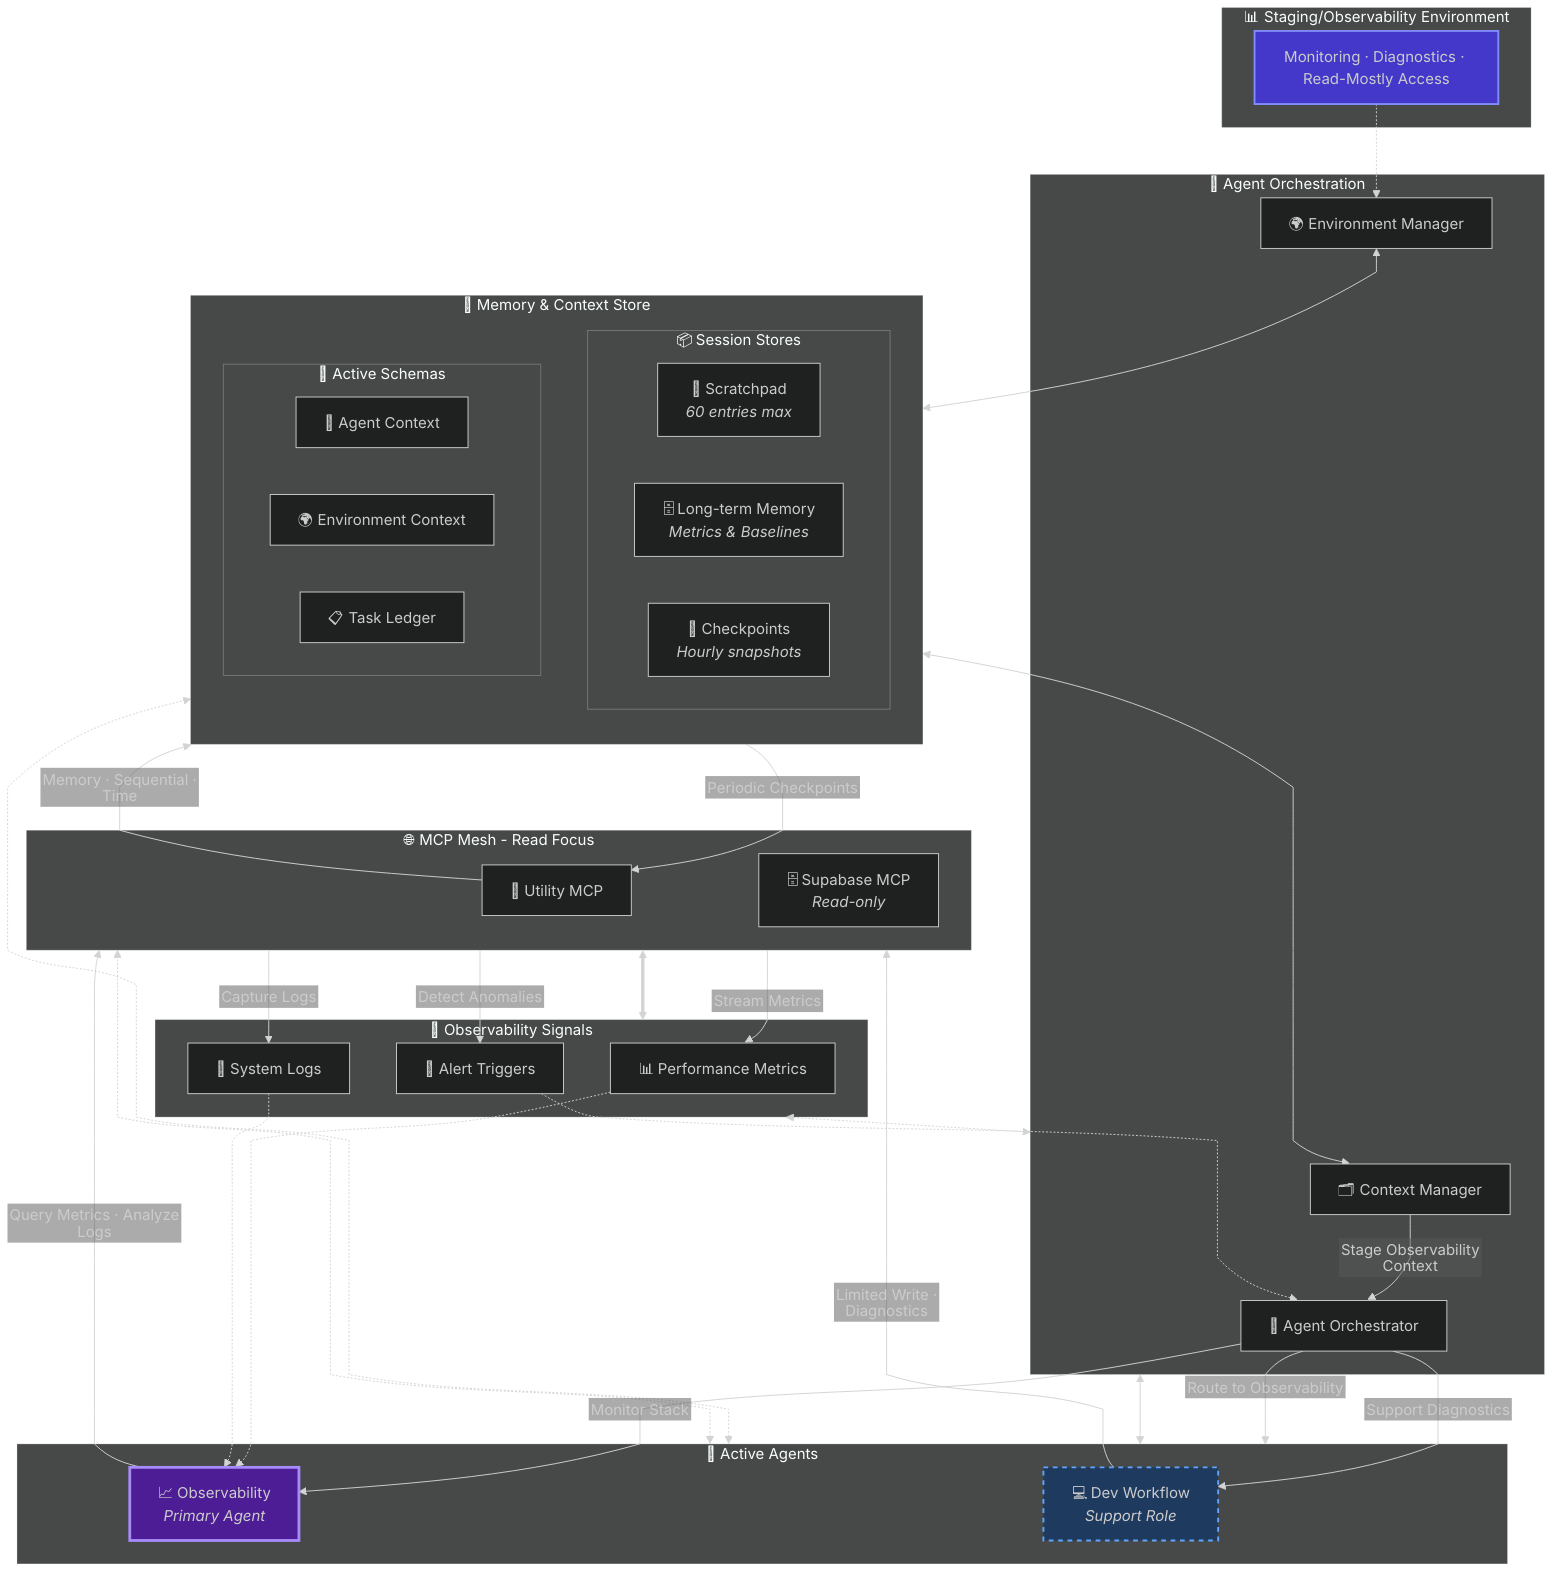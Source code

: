 %%{init: { "theme": "dark", "fontFamily": "Inter", "flowchart": { "htmlLabels": false, "curve": "monotoneX" } }}%%
flowchart TB
    subgraph ENV["📊 Staging/Observability Environment"]
        direction TB
        ENV_LABEL["Monitoring · Diagnostics · Read-Mostly Access"]
    end

    subgraph ORCH["🧠 Agent Orchestration"]
        direction TB
        AO["🤖 Agent Orchestrator"]
        CM["🗂️ Context Manager"]
        EM["🌍 Environment Manager"]
    end

    subgraph AGENTS["👥 Active Agents"]
        direction LR
        OBS["📈 Observability<br/><i>Primary Agent</i>"]
        DEV["💻 Dev Workflow<br/><i>Support Role</i>"]
    end

    subgraph MEMORY["🧠 Memory & Context Store"]
        direction TB
        subgraph STORES["📦 Session Stores"]
            direction LR
            SCRATCH["📝 Scratchpad<br/><i>60 entries max</i>"]
            LTM["🗄️ Long-term Memory<br/><i>Metrics & Baselines</i>"]
            CHKPT["📸 Checkpoints<br/><i>Hourly snapshots</i>"]
        end
        subgraph SCHEMAS["📐 Active Schemas"]
            direction LR
            AGENT_CTX["📄 Agent Context"]
            ENV_CTX["🌍 Environment Context"]
            TASK_LED["📋 Task Ledger"]
        end
    end

    subgraph MCP["🌐 MCP Mesh - Read Focus"]
        direction LR
        UT["🧰 Utility MCP"]
        SUP["🗄️ Supabase MCP<br/><i>Read-only</i>"]
    end

    subgraph SIGNALS["📡 Observability Signals"]
        direction TB
        METRICS["📊 Performance Metrics"]
        LOGS["📜 System Logs"]
        ALERTS["🚨 Alert Triggers"]
    end

    %% Orchestration Flow
    ENV_LABEL -.-> EM
    CM -- "Stage Observability Context" --> AO
    AO -- "Route to Observability" --> AGENTS
    
    %% Agent-specific workflows
    AO -- "Monitor Stack" --> OBS
    AO -- "Support Diagnostics" --> DEV

    %% Agent → MCP interactions (read-heavy)
    OBS -- "Query Metrics · Analyze Logs" --> MCP
    DEV -- "Limited Write · Diagnostics" --> MCP

    %% MCP → Signals feedback
    MCP -- "Stream Metrics" --> METRICS
    MCP -- "Capture Logs" --> LOGS
    MCP -- "Detect Anomalies" --> ALERTS

    %% Signals → Orchestration loop
    METRICS -.-> OBS
    LOGS -.-> OBS
    ALERTS -.-> AO

    %% Context Management (read-heavy, selective writes)
    CM <--> MEMORY
    AGENTS <-.-> MEMORY
    EM <--> MEMORY

    %% MCP Utility provides core services
    UT -- "Memory · Sequential · Time" --> MEMORY
    MEMORY -- "Periodic Checkpoints" --> UT

    %% Container-level relationships
    ORCH <--> AGENTS
    AGENTS <.-> MCP
    MCP <==> SIGNALS
    SIGNALS <.-> ORCH

    style OBS fill:#4c1d95,stroke:#a78bfa,stroke-width:3px
    style DEV fill:#1e3a5f,stroke:#60a5fa,stroke-width:2px,stroke-dasharray: 5 5
    style ENV_LABEL fill:#4338ca,stroke:#818cf8,stroke-width:2px